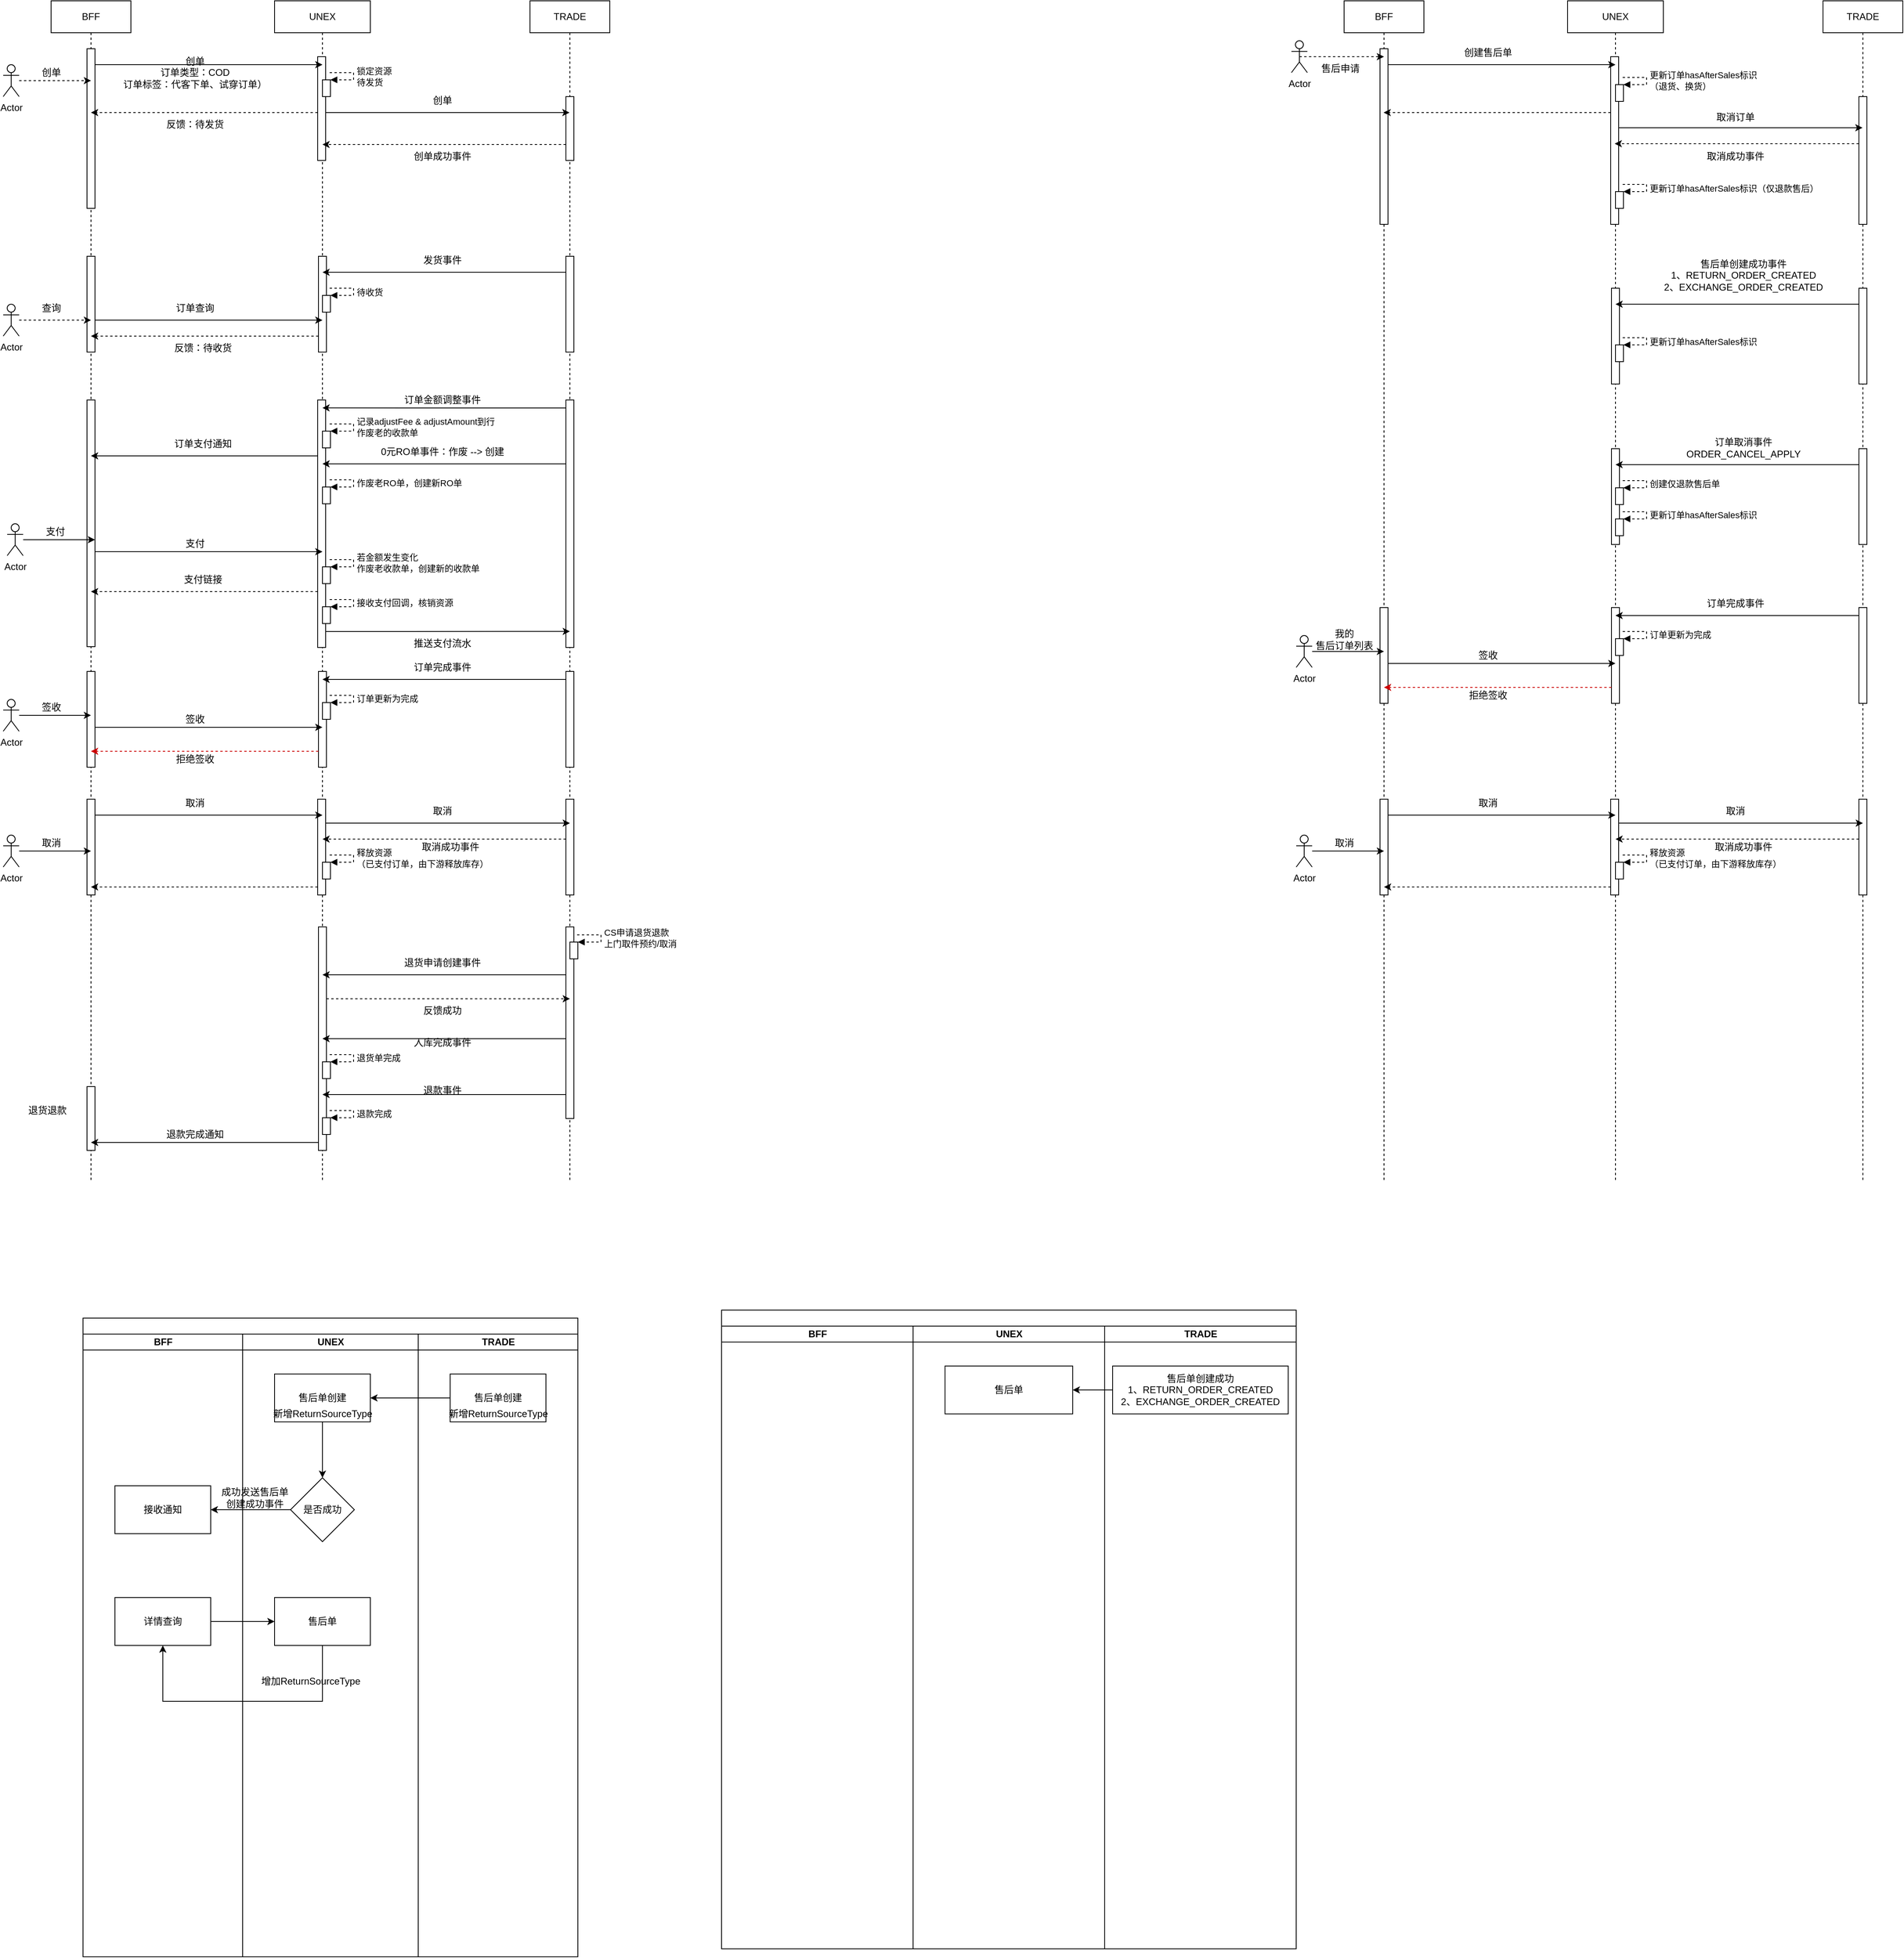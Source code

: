 <mxfile version="20.8.5" type="github">
  <diagram id="SIKZJ5OvWdf6jRGlZ0ak" name="第 1 页">
    <mxGraphModel dx="1387" dy="764" grid="1" gridSize="10" guides="1" tooltips="1" connect="1" arrows="1" fold="1" page="1" pageScale="1" pageWidth="827" pageHeight="1169" math="0" shadow="0">
      <root>
        <mxCell id="0" />
        <mxCell id="1" parent="0" />
        <mxCell id="OFJ5Goqv8C-owGQzhqaM-27" value="BFF" style="shape=umlLifeline;perimeter=lifelinePerimeter;whiteSpace=wrap;html=1;container=1;collapsible=0;recursiveResize=0;outlineConnect=0;" parent="1" vertex="1">
          <mxGeometry x="80" y="360" width="100" height="1480" as="geometry" />
        </mxCell>
        <mxCell id="OFJ5Goqv8C-owGQzhqaM-30" value="" style="html=1;points=[];perimeter=orthogonalPerimeter;" parent="OFJ5Goqv8C-owGQzhqaM-27" vertex="1">
          <mxGeometry x="45" y="60" width="10" height="200" as="geometry" />
        </mxCell>
        <mxCell id="OFJ5Goqv8C-owGQzhqaM-93" value="" style="html=1;points=[];perimeter=orthogonalPerimeter;" parent="OFJ5Goqv8C-owGQzhqaM-27" vertex="1">
          <mxGeometry x="45" y="320" width="10" height="120" as="geometry" />
        </mxCell>
        <mxCell id="OFJ5Goqv8C-owGQzhqaM-117" value="" style="html=1;points=[];perimeter=orthogonalPerimeter;" parent="OFJ5Goqv8C-owGQzhqaM-27" vertex="1">
          <mxGeometry x="45" y="500" width="10" height="309" as="geometry" />
        </mxCell>
        <mxCell id="OFJ5Goqv8C-owGQzhqaM-139" style="edgeStyle=orthogonalEdgeStyle;rounded=0;orthogonalLoop=1;jettySize=auto;html=1;entryX=0.5;entryY=0.481;entryDx=0;entryDy=0;entryPerimeter=0;" parent="OFJ5Goqv8C-owGQzhqaM-27" source="OFJ5Goqv8C-owGQzhqaM-129" edge="1">
          <mxGeometry relative="1" as="geometry">
            <mxPoint x="55" y="675.01" as="targetPoint" />
          </mxGeometry>
        </mxCell>
        <mxCell id="OFJ5Goqv8C-owGQzhqaM-129" value="Actor" style="shape=umlActor;verticalLabelPosition=bottom;verticalAlign=top;html=1;" parent="OFJ5Goqv8C-owGQzhqaM-27" vertex="1">
          <mxGeometry x="-55" y="655" width="20" height="40" as="geometry" />
        </mxCell>
        <mxCell id="OFJ5Goqv8C-owGQzhqaM-140" value="支付" style="text;html=1;align=center;verticalAlign=middle;resizable=0;points=[];autosize=1;strokeColor=none;fillColor=none;" parent="OFJ5Goqv8C-owGQzhqaM-27" vertex="1">
          <mxGeometry x="-20" y="650" width="50" height="30" as="geometry" />
        </mxCell>
        <mxCell id="OFJ5Goqv8C-owGQzhqaM-153" value="" style="html=1;points=[];perimeter=orthogonalPerimeter;" parent="OFJ5Goqv8C-owGQzhqaM-27" vertex="1">
          <mxGeometry x="45" y="840" width="10" height="120" as="geometry" />
        </mxCell>
        <mxCell id="OFJ5Goqv8C-owGQzhqaM-167" value="" style="html=1;points=[];perimeter=orthogonalPerimeter;" parent="OFJ5Goqv8C-owGQzhqaM-27" vertex="1">
          <mxGeometry x="45" y="1000" width="10" height="120" as="geometry" />
        </mxCell>
        <mxCell id="OFJ5Goqv8C-owGQzhqaM-183" value="" style="html=1;points=[];perimeter=orthogonalPerimeter;" parent="OFJ5Goqv8C-owGQzhqaM-27" vertex="1">
          <mxGeometry x="45" y="1360" width="10" height="80" as="geometry" />
        </mxCell>
        <mxCell id="OFJ5Goqv8C-owGQzhqaM-28" value="UNEX" style="shape=umlLifeline;perimeter=lifelinePerimeter;whiteSpace=wrap;html=1;container=1;collapsible=0;recursiveResize=0;outlineConnect=0;" parent="1" vertex="1">
          <mxGeometry x="360" y="360" width="120" height="1480" as="geometry" />
        </mxCell>
        <mxCell id="OFJ5Goqv8C-owGQzhqaM-36" value="" style="html=1;points=[];perimeter=orthogonalPerimeter;" parent="OFJ5Goqv8C-owGQzhqaM-28" vertex="1">
          <mxGeometry x="54" y="70" width="10" height="130" as="geometry" />
        </mxCell>
        <mxCell id="OFJ5Goqv8C-owGQzhqaM-83" value="" style="html=1;points=[];perimeter=orthogonalPerimeter;" parent="OFJ5Goqv8C-owGQzhqaM-28" vertex="1">
          <mxGeometry x="60" y="99" width="10" height="21" as="geometry" />
        </mxCell>
        <mxCell id="OFJ5Goqv8C-owGQzhqaM-84" value="锁定资源&lt;br&gt;待发货" style="edgeStyle=orthogonalEdgeStyle;html=1;align=left;spacingLeft=2;endArrow=block;rounded=0;entryX=1;entryY=0;dashed=1;" parent="OFJ5Goqv8C-owGQzhqaM-28" target="OFJ5Goqv8C-owGQzhqaM-83" edge="1">
          <mxGeometry x="0.013" relative="1" as="geometry">
            <mxPoint x="69" y="90" as="sourcePoint" />
            <Array as="points">
              <mxPoint x="99" y="90" />
            </Array>
            <mxPoint as="offset" />
          </mxGeometry>
        </mxCell>
        <mxCell id="OFJ5Goqv8C-owGQzhqaM-98" value="" style="html=1;points=[];perimeter=orthogonalPerimeter;" parent="OFJ5Goqv8C-owGQzhqaM-28" vertex="1">
          <mxGeometry x="55" y="320" width="10" height="120" as="geometry" />
        </mxCell>
        <mxCell id="OFJ5Goqv8C-owGQzhqaM-104" value="" style="html=1;points=[];perimeter=orthogonalPerimeter;" parent="OFJ5Goqv8C-owGQzhqaM-28" vertex="1">
          <mxGeometry x="60" y="369" width="10" height="21" as="geometry" />
        </mxCell>
        <mxCell id="OFJ5Goqv8C-owGQzhqaM-105" value="待收货" style="edgeStyle=orthogonalEdgeStyle;html=1;align=left;spacingLeft=2;endArrow=block;rounded=0;entryX=1;entryY=0;dashed=1;" parent="OFJ5Goqv8C-owGQzhqaM-28" target="OFJ5Goqv8C-owGQzhqaM-104" edge="1">
          <mxGeometry x="0.013" relative="1" as="geometry">
            <mxPoint x="69" y="360" as="sourcePoint" />
            <Array as="points">
              <mxPoint x="99" y="360" />
            </Array>
            <mxPoint as="offset" />
          </mxGeometry>
        </mxCell>
        <mxCell id="OFJ5Goqv8C-owGQzhqaM-118" value="" style="html=1;points=[];perimeter=orthogonalPerimeter;" parent="OFJ5Goqv8C-owGQzhqaM-28" vertex="1">
          <mxGeometry x="54" y="500" width="10" height="310" as="geometry" />
        </mxCell>
        <mxCell id="OFJ5Goqv8C-owGQzhqaM-123" value="" style="html=1;points=[];perimeter=orthogonalPerimeter;" parent="OFJ5Goqv8C-owGQzhqaM-28" vertex="1">
          <mxGeometry x="60" y="539" width="10" height="21" as="geometry" />
        </mxCell>
        <mxCell id="OFJ5Goqv8C-owGQzhqaM-124" value="记录adjustFee &amp;amp;&amp;nbsp;adjustAmount到行&lt;br&gt;作废老的收款单" style="edgeStyle=orthogonalEdgeStyle;html=1;align=left;spacingLeft=2;endArrow=block;rounded=0;entryX=1;entryY=0;dashed=1;" parent="OFJ5Goqv8C-owGQzhqaM-28" target="OFJ5Goqv8C-owGQzhqaM-123" edge="1">
          <mxGeometry relative="1" as="geometry">
            <mxPoint x="69" y="530" as="sourcePoint" />
            <Array as="points">
              <mxPoint x="99" y="530" />
            </Array>
            <mxPoint as="offset" />
          </mxGeometry>
        </mxCell>
        <mxCell id="OFJ5Goqv8C-owGQzhqaM-127" value="" style="html=1;points=[];perimeter=orthogonalPerimeter;" parent="OFJ5Goqv8C-owGQzhqaM-28" vertex="1">
          <mxGeometry x="60" y="609" width="10" height="21" as="geometry" />
        </mxCell>
        <mxCell id="OFJ5Goqv8C-owGQzhqaM-128" value="作废老RO单，创建新RO单" style="edgeStyle=orthogonalEdgeStyle;html=1;align=left;spacingLeft=2;endArrow=block;rounded=0;entryX=1;entryY=0;dashed=1;" parent="OFJ5Goqv8C-owGQzhqaM-28" target="OFJ5Goqv8C-owGQzhqaM-127" edge="1">
          <mxGeometry relative="1" as="geometry">
            <mxPoint x="69" y="600" as="sourcePoint" />
            <Array as="points">
              <mxPoint x="99" y="600" />
            </Array>
            <mxPoint as="offset" />
          </mxGeometry>
        </mxCell>
        <mxCell id="OFJ5Goqv8C-owGQzhqaM-144" value="" style="html=1;points=[];perimeter=orthogonalPerimeter;" parent="OFJ5Goqv8C-owGQzhqaM-28" vertex="1">
          <mxGeometry x="60" y="709" width="10" height="21" as="geometry" />
        </mxCell>
        <mxCell id="OFJ5Goqv8C-owGQzhqaM-145" value="若金额发生变化&lt;br&gt;作废老收款单，创建新的收款单" style="edgeStyle=orthogonalEdgeStyle;html=1;align=left;spacingLeft=2;endArrow=block;rounded=0;entryX=1;entryY=0;dashed=1;" parent="OFJ5Goqv8C-owGQzhqaM-28" target="OFJ5Goqv8C-owGQzhqaM-144" edge="1">
          <mxGeometry relative="1" as="geometry">
            <mxPoint x="69" y="700" as="sourcePoint" />
            <Array as="points">
              <mxPoint x="99" y="700" />
            </Array>
            <mxPoint as="offset" />
          </mxGeometry>
        </mxCell>
        <mxCell id="OFJ5Goqv8C-owGQzhqaM-151" value="" style="html=1;points=[];perimeter=orthogonalPerimeter;" parent="OFJ5Goqv8C-owGQzhqaM-28" vertex="1">
          <mxGeometry x="60" y="759" width="10" height="21" as="geometry" />
        </mxCell>
        <mxCell id="OFJ5Goqv8C-owGQzhqaM-152" value="接收支付回调，核销资源" style="edgeStyle=orthogonalEdgeStyle;html=1;align=left;spacingLeft=2;endArrow=block;rounded=0;entryX=1;entryY=0;dashed=1;" parent="OFJ5Goqv8C-owGQzhqaM-28" target="OFJ5Goqv8C-owGQzhqaM-151" edge="1">
          <mxGeometry relative="1" as="geometry">
            <mxPoint x="69" y="750" as="sourcePoint" />
            <Array as="points">
              <mxPoint x="99" y="750" />
            </Array>
            <mxPoint as="offset" />
          </mxGeometry>
        </mxCell>
        <mxCell id="OFJ5Goqv8C-owGQzhqaM-154" value="" style="html=1;points=[];perimeter=orthogonalPerimeter;" parent="OFJ5Goqv8C-owGQzhqaM-28" vertex="1">
          <mxGeometry x="55" y="840" width="10" height="120" as="geometry" />
        </mxCell>
        <mxCell id="OFJ5Goqv8C-owGQzhqaM-158" value="" style="html=1;points=[];perimeter=orthogonalPerimeter;" parent="OFJ5Goqv8C-owGQzhqaM-28" vertex="1">
          <mxGeometry x="60" y="879" width="10" height="21" as="geometry" />
        </mxCell>
        <mxCell id="OFJ5Goqv8C-owGQzhqaM-159" value="订单更新为完成" style="edgeStyle=orthogonalEdgeStyle;html=1;align=left;spacingLeft=2;endArrow=block;rounded=0;entryX=1;entryY=0;dashed=1;" parent="OFJ5Goqv8C-owGQzhqaM-28" target="OFJ5Goqv8C-owGQzhqaM-158" edge="1">
          <mxGeometry relative="1" as="geometry">
            <mxPoint x="69" y="870" as="sourcePoint" />
            <Array as="points">
              <mxPoint x="99" y="870" />
            </Array>
            <mxPoint as="offset" />
          </mxGeometry>
        </mxCell>
        <mxCell id="OFJ5Goqv8C-owGQzhqaM-168" value="" style="html=1;points=[];perimeter=orthogonalPerimeter;" parent="OFJ5Goqv8C-owGQzhqaM-28" vertex="1">
          <mxGeometry x="54" y="1000" width="10" height="120" as="geometry" />
        </mxCell>
        <mxCell id="OFJ5Goqv8C-owGQzhqaM-174" value="" style="html=1;points=[];perimeter=orthogonalPerimeter;" parent="OFJ5Goqv8C-owGQzhqaM-28" vertex="1">
          <mxGeometry x="60" y="1079" width="10" height="21" as="geometry" />
        </mxCell>
        <mxCell id="OFJ5Goqv8C-owGQzhqaM-175" value="释放资源&lt;br&gt;（已支付订单，由下游释放库存）" style="edgeStyle=orthogonalEdgeStyle;html=1;align=left;spacingLeft=2;endArrow=block;rounded=0;entryX=1;entryY=0;dashed=1;" parent="OFJ5Goqv8C-owGQzhqaM-28" target="OFJ5Goqv8C-owGQzhqaM-174" edge="1">
          <mxGeometry x="0.004" relative="1" as="geometry">
            <mxPoint x="69" y="1070" as="sourcePoint" />
            <Array as="points">
              <mxPoint x="99" y="1070" />
            </Array>
            <mxPoint as="offset" />
          </mxGeometry>
        </mxCell>
        <mxCell id="OFJ5Goqv8C-owGQzhqaM-184" value="" style="html=1;points=[];perimeter=orthogonalPerimeter;" parent="OFJ5Goqv8C-owGQzhqaM-28" vertex="1">
          <mxGeometry x="55" y="1160" width="10" height="280" as="geometry" />
        </mxCell>
        <mxCell id="OFJ5Goqv8C-owGQzhqaM-201" value="" style="html=1;points=[];perimeter=orthogonalPerimeter;" parent="OFJ5Goqv8C-owGQzhqaM-28" vertex="1">
          <mxGeometry x="60" y="1329" width="10" height="21" as="geometry" />
        </mxCell>
        <mxCell id="OFJ5Goqv8C-owGQzhqaM-202" value="退货单完成" style="edgeStyle=orthogonalEdgeStyle;html=1;align=left;spacingLeft=2;endArrow=block;rounded=0;entryX=1;entryY=0;dashed=1;" parent="OFJ5Goqv8C-owGQzhqaM-28" target="OFJ5Goqv8C-owGQzhqaM-201" edge="1">
          <mxGeometry relative="1" as="geometry">
            <mxPoint x="69" y="1320" as="sourcePoint" />
            <Array as="points">
              <mxPoint x="99" y="1320" />
            </Array>
            <mxPoint as="offset" />
          </mxGeometry>
        </mxCell>
        <mxCell id="OFJ5Goqv8C-owGQzhqaM-209" value="" style="html=1;points=[];perimeter=orthogonalPerimeter;" parent="OFJ5Goqv8C-owGQzhqaM-28" vertex="1">
          <mxGeometry x="60" y="1399" width="10" height="21" as="geometry" />
        </mxCell>
        <mxCell id="OFJ5Goqv8C-owGQzhqaM-210" value="退款完成" style="edgeStyle=orthogonalEdgeStyle;html=1;align=left;spacingLeft=2;endArrow=block;rounded=0;entryX=1;entryY=0;dashed=1;" parent="OFJ5Goqv8C-owGQzhqaM-28" target="OFJ5Goqv8C-owGQzhqaM-209" edge="1">
          <mxGeometry relative="1" as="geometry">
            <mxPoint x="69" y="1390" as="sourcePoint" />
            <Array as="points">
              <mxPoint x="99" y="1390" />
            </Array>
            <mxPoint as="offset" />
          </mxGeometry>
        </mxCell>
        <mxCell id="OFJ5Goqv8C-owGQzhqaM-29" value="TRADE" style="shape=umlLifeline;perimeter=lifelinePerimeter;whiteSpace=wrap;html=1;container=1;collapsible=0;recursiveResize=0;outlineConnect=0;" parent="1" vertex="1">
          <mxGeometry x="680" y="360" width="100" height="1480" as="geometry" />
        </mxCell>
        <mxCell id="OFJ5Goqv8C-owGQzhqaM-61" value="" style="html=1;points=[];perimeter=orthogonalPerimeter;" parent="OFJ5Goqv8C-owGQzhqaM-29" vertex="1">
          <mxGeometry x="45" y="120" width="10" height="80" as="geometry" />
        </mxCell>
        <mxCell id="OFJ5Goqv8C-owGQzhqaM-99" value="" style="html=1;points=[];perimeter=orthogonalPerimeter;" parent="OFJ5Goqv8C-owGQzhqaM-29" vertex="1">
          <mxGeometry x="45" y="320" width="10" height="120" as="geometry" />
        </mxCell>
        <mxCell id="OFJ5Goqv8C-owGQzhqaM-119" value="" style="html=1;points=[];perimeter=orthogonalPerimeter;" parent="OFJ5Goqv8C-owGQzhqaM-29" vertex="1">
          <mxGeometry x="45" y="500" width="10" height="310" as="geometry" />
        </mxCell>
        <mxCell id="OFJ5Goqv8C-owGQzhqaM-155" value="" style="html=1;points=[];perimeter=orthogonalPerimeter;" parent="OFJ5Goqv8C-owGQzhqaM-29" vertex="1">
          <mxGeometry x="45" y="840" width="10" height="120" as="geometry" />
        </mxCell>
        <mxCell id="OFJ5Goqv8C-owGQzhqaM-169" value="" style="html=1;points=[];perimeter=orthogonalPerimeter;" parent="OFJ5Goqv8C-owGQzhqaM-29" vertex="1">
          <mxGeometry x="45" y="1000" width="10" height="120" as="geometry" />
        </mxCell>
        <mxCell id="OFJ5Goqv8C-owGQzhqaM-185" value="" style="html=1;points=[];perimeter=orthogonalPerimeter;" parent="OFJ5Goqv8C-owGQzhqaM-29" vertex="1">
          <mxGeometry x="45" y="1160" width="10" height="240" as="geometry" />
        </mxCell>
        <mxCell id="OFJ5Goqv8C-owGQzhqaM-193" value="" style="html=1;points=[];perimeter=orthogonalPerimeter;" parent="OFJ5Goqv8C-owGQzhqaM-29" vertex="1">
          <mxGeometry x="50" y="1179" width="10" height="21" as="geometry" />
        </mxCell>
        <mxCell id="OFJ5Goqv8C-owGQzhqaM-194" value="CS申请退货退款&lt;br&gt;上门取件预约/取消" style="edgeStyle=orthogonalEdgeStyle;html=1;align=left;spacingLeft=2;endArrow=block;rounded=0;entryX=1;entryY=0;dashed=1;" parent="OFJ5Goqv8C-owGQzhqaM-29" target="OFJ5Goqv8C-owGQzhqaM-193" edge="1">
          <mxGeometry relative="1" as="geometry">
            <mxPoint x="59" y="1170" as="sourcePoint" />
            <Array as="points">
              <mxPoint x="89" y="1170" />
            </Array>
            <mxPoint as="offset" />
          </mxGeometry>
        </mxCell>
        <mxCell id="OFJ5Goqv8C-owGQzhqaM-47" value="创单&lt;br&gt;订单类型：COD&lt;br&gt;订单标签：代客下单、试穿订单）" style="text;html=1;align=center;verticalAlign=middle;resizable=0;points=[];autosize=1;strokeColor=none;fillColor=none;" parent="1" vertex="1">
          <mxGeometry x="160" y="420" width="200" height="60" as="geometry" />
        </mxCell>
        <mxCell id="OFJ5Goqv8C-owGQzhqaM-60" style="edgeStyle=orthogonalEdgeStyle;rounded=0;orthogonalLoop=1;jettySize=auto;html=1;dashed=1;" parent="1" source="OFJ5Goqv8C-owGQzhqaM-36" target="OFJ5Goqv8C-owGQzhqaM-27" edge="1">
          <mxGeometry relative="1" as="geometry">
            <Array as="points">
              <mxPoint x="240" y="500" />
              <mxPoint x="240" y="500" />
            </Array>
          </mxGeometry>
        </mxCell>
        <mxCell id="OFJ5Goqv8C-owGQzhqaM-65" style="edgeStyle=orthogonalEdgeStyle;rounded=0;orthogonalLoop=1;jettySize=auto;html=1;" parent="1" source="OFJ5Goqv8C-owGQzhqaM-36" target="OFJ5Goqv8C-owGQzhqaM-29" edge="1">
          <mxGeometry relative="1" as="geometry">
            <Array as="points">
              <mxPoint x="480" y="500" />
              <mxPoint x="480" y="500" />
            </Array>
          </mxGeometry>
        </mxCell>
        <mxCell id="OFJ5Goqv8C-owGQzhqaM-66" value="创单" style="text;html=1;align=center;verticalAlign=middle;resizable=0;points=[];autosize=1;strokeColor=none;fillColor=none;" parent="1" vertex="1">
          <mxGeometry x="545" y="470" width="50" height="30" as="geometry" />
        </mxCell>
        <mxCell id="OFJ5Goqv8C-owGQzhqaM-72" value="创单成功事件" style="text;html=1;align=center;verticalAlign=middle;resizable=0;points=[];autosize=1;strokeColor=none;fillColor=none;" parent="1" vertex="1">
          <mxGeometry x="520" y="540" width="100" height="30" as="geometry" />
        </mxCell>
        <mxCell id="OFJ5Goqv8C-owGQzhqaM-89" style="edgeStyle=orthogonalEdgeStyle;rounded=0;orthogonalLoop=1;jettySize=auto;html=1;dashed=1;" parent="1" source="OFJ5Goqv8C-owGQzhqaM-61" target="OFJ5Goqv8C-owGQzhqaM-28" edge="1">
          <mxGeometry relative="1" as="geometry">
            <Array as="points">
              <mxPoint x="500" y="540" />
              <mxPoint x="500" y="540" />
            </Array>
          </mxGeometry>
        </mxCell>
        <mxCell id="OFJ5Goqv8C-owGQzhqaM-92" value="反馈：待发货" style="text;html=1;align=center;verticalAlign=middle;resizable=0;points=[];autosize=1;strokeColor=none;fillColor=none;" parent="1" vertex="1">
          <mxGeometry x="210" y="500" width="100" height="30" as="geometry" />
        </mxCell>
        <mxCell id="OFJ5Goqv8C-owGQzhqaM-96" style="edgeStyle=orthogonalEdgeStyle;rounded=0;orthogonalLoop=1;jettySize=auto;html=1;entryX=0.5;entryY=0.2;entryDx=0;entryDy=0;entryPerimeter=0;dashed=1;" parent="1" source="OFJ5Goqv8C-owGQzhqaM-94" target="OFJ5Goqv8C-owGQzhqaM-30" edge="1">
          <mxGeometry relative="1" as="geometry" />
        </mxCell>
        <mxCell id="OFJ5Goqv8C-owGQzhqaM-94" value="Actor" style="shape=umlActor;verticalLabelPosition=bottom;verticalAlign=top;html=1;" parent="1" vertex="1">
          <mxGeometry x="20" y="440" width="20" height="40" as="geometry" />
        </mxCell>
        <mxCell id="OFJ5Goqv8C-owGQzhqaM-97" value="创单" style="text;html=1;align=center;verticalAlign=middle;resizable=0;points=[];autosize=1;strokeColor=none;fillColor=none;" parent="1" vertex="1">
          <mxGeometry x="55" y="435" width="50" height="30" as="geometry" />
        </mxCell>
        <mxCell id="OFJ5Goqv8C-owGQzhqaM-101" style="edgeStyle=orthogonalEdgeStyle;rounded=0;orthogonalLoop=1;jettySize=auto;html=1;entryX=0.5;entryY=0.167;entryDx=0;entryDy=0;entryPerimeter=0;" parent="1" source="OFJ5Goqv8C-owGQzhqaM-99" target="OFJ5Goqv8C-owGQzhqaM-98" edge="1">
          <mxGeometry relative="1" as="geometry">
            <Array as="points">
              <mxPoint x="610" y="700" />
              <mxPoint x="610" y="700" />
            </Array>
          </mxGeometry>
        </mxCell>
        <mxCell id="OFJ5Goqv8C-owGQzhqaM-102" value="发货事件" style="text;html=1;align=center;verticalAlign=middle;resizable=0;points=[];autosize=1;strokeColor=none;fillColor=none;" parent="1" vertex="1">
          <mxGeometry x="535" y="670" width="70" height="30" as="geometry" />
        </mxCell>
        <mxCell id="OFJ5Goqv8C-owGQzhqaM-106" style="edgeStyle=orthogonalEdgeStyle;rounded=0;orthogonalLoop=1;jettySize=auto;html=1;entryX=0.5;entryY=0.667;entryDx=0;entryDy=0;entryPerimeter=0;" parent="1" source="OFJ5Goqv8C-owGQzhqaM-93" target="OFJ5Goqv8C-owGQzhqaM-98" edge="1">
          <mxGeometry relative="1" as="geometry">
            <Array as="points">
              <mxPoint x="200" y="760" />
              <mxPoint x="200" y="760" />
            </Array>
          </mxGeometry>
        </mxCell>
        <mxCell id="OFJ5Goqv8C-owGQzhqaM-110" style="edgeStyle=orthogonalEdgeStyle;rounded=0;orthogonalLoop=1;jettySize=auto;html=1;entryX=0.5;entryY=0.833;entryDx=0;entryDy=0;entryPerimeter=0;dashed=1;" parent="1" source="OFJ5Goqv8C-owGQzhqaM-98" target="OFJ5Goqv8C-owGQzhqaM-93" edge="1">
          <mxGeometry relative="1" as="geometry">
            <Array as="points">
              <mxPoint x="360" y="780" />
              <mxPoint x="360" y="780" />
            </Array>
          </mxGeometry>
        </mxCell>
        <mxCell id="OFJ5Goqv8C-owGQzhqaM-111" value="订单查询" style="text;html=1;align=center;verticalAlign=middle;resizable=0;points=[];autosize=1;strokeColor=none;fillColor=none;" parent="1" vertex="1">
          <mxGeometry x="225" y="730" width="70" height="30" as="geometry" />
        </mxCell>
        <mxCell id="OFJ5Goqv8C-owGQzhqaM-114" style="edgeStyle=orthogonalEdgeStyle;rounded=0;orthogonalLoop=1;jettySize=auto;html=1;entryX=0.5;entryY=0.667;entryDx=0;entryDy=0;entryPerimeter=0;dashed=1;" parent="1" source="OFJ5Goqv8C-owGQzhqaM-113" target="OFJ5Goqv8C-owGQzhqaM-93" edge="1">
          <mxGeometry relative="1" as="geometry" />
        </mxCell>
        <mxCell id="OFJ5Goqv8C-owGQzhqaM-113" value="Actor" style="shape=umlActor;verticalLabelPosition=bottom;verticalAlign=top;html=1;" parent="1" vertex="1">
          <mxGeometry x="20" y="740" width="20" height="40" as="geometry" />
        </mxCell>
        <mxCell id="OFJ5Goqv8C-owGQzhqaM-115" value="查询" style="text;html=1;align=center;verticalAlign=middle;resizable=0;points=[];autosize=1;strokeColor=none;fillColor=none;" parent="1" vertex="1">
          <mxGeometry x="55" y="730" width="50" height="30" as="geometry" />
        </mxCell>
        <mxCell id="OFJ5Goqv8C-owGQzhqaM-116" value="反馈：待收货" style="text;html=1;align=center;verticalAlign=middle;resizable=0;points=[];autosize=1;strokeColor=none;fillColor=none;" parent="1" vertex="1">
          <mxGeometry x="220" y="780" width="100" height="30" as="geometry" />
        </mxCell>
        <mxCell id="OFJ5Goqv8C-owGQzhqaM-121" value="订单金额调整事件" style="text;html=1;align=center;verticalAlign=middle;resizable=0;points=[];autosize=1;strokeColor=none;fillColor=none;" parent="1" vertex="1">
          <mxGeometry x="510" y="845" width="120" height="30" as="geometry" />
        </mxCell>
        <mxCell id="OFJ5Goqv8C-owGQzhqaM-125" style="edgeStyle=orthogonalEdgeStyle;rounded=0;orthogonalLoop=1;jettySize=auto;html=1;entryX=0.6;entryY=0.083;entryDx=0;entryDy=0;entryPerimeter=0;" parent="1" edge="1">
          <mxGeometry relative="1" as="geometry">
            <mxPoint x="725" y="940.04" as="sourcePoint" />
            <mxPoint x="420" y="940" as="targetPoint" />
            <Array as="points">
              <mxPoint x="620" y="940.04" />
              <mxPoint x="620" y="940.04" />
            </Array>
          </mxGeometry>
        </mxCell>
        <mxCell id="OFJ5Goqv8C-owGQzhqaM-126" value="0元RO单事件：作废 --&amp;gt;&amp;nbsp;创建" style="text;html=1;align=center;verticalAlign=middle;resizable=0;points=[];autosize=1;strokeColor=none;fillColor=none;" parent="1" vertex="1">
          <mxGeometry x="480" y="910" width="180" height="30" as="geometry" />
        </mxCell>
        <mxCell id="OFJ5Goqv8C-owGQzhqaM-135" style="edgeStyle=orthogonalEdgeStyle;rounded=0;orthogonalLoop=1;jettySize=auto;html=1;" parent="1" source="OFJ5Goqv8C-owGQzhqaM-118" edge="1">
          <mxGeometry relative="1" as="geometry">
            <mxPoint x="130" y="930" as="targetPoint" />
            <Array as="points">
              <mxPoint x="130" y="930" />
            </Array>
          </mxGeometry>
        </mxCell>
        <mxCell id="OFJ5Goqv8C-owGQzhqaM-136" value="订单支付通知" style="text;html=1;align=center;verticalAlign=middle;resizable=0;points=[];autosize=1;strokeColor=none;fillColor=none;" parent="1" vertex="1">
          <mxGeometry x="220" y="900" width="100" height="30" as="geometry" />
        </mxCell>
        <mxCell id="OFJ5Goqv8C-owGQzhqaM-137" style="edgeStyle=orthogonalEdgeStyle;rounded=0;orthogonalLoop=1;jettySize=auto;html=1;entryX=0.6;entryY=0.032;entryDx=0;entryDy=0;entryPerimeter=0;" parent="1" source="OFJ5Goqv8C-owGQzhqaM-119" target="OFJ5Goqv8C-owGQzhqaM-118" edge="1">
          <mxGeometry relative="1" as="geometry">
            <Array as="points">
              <mxPoint x="690" y="870" />
              <mxPoint x="690" y="870" />
            </Array>
          </mxGeometry>
        </mxCell>
        <mxCell id="OFJ5Goqv8C-owGQzhqaM-142" style="edgeStyle=orthogonalEdgeStyle;rounded=0;orthogonalLoop=1;jettySize=auto;html=1;entryX=0.6;entryY=0.613;entryDx=0;entryDy=0;entryPerimeter=0;" parent="1" source="OFJ5Goqv8C-owGQzhqaM-117" target="OFJ5Goqv8C-owGQzhqaM-118" edge="1">
          <mxGeometry relative="1" as="geometry">
            <Array as="points">
              <mxPoint x="170" y="1050" />
              <mxPoint x="170" y="1050" />
            </Array>
          </mxGeometry>
        </mxCell>
        <mxCell id="OFJ5Goqv8C-owGQzhqaM-143" value="支付" style="text;html=1;align=center;verticalAlign=middle;resizable=0;points=[];autosize=1;strokeColor=none;fillColor=none;" parent="1" vertex="1">
          <mxGeometry x="235" y="1025" width="50" height="30" as="geometry" />
        </mxCell>
        <mxCell id="OFJ5Goqv8C-owGQzhqaM-146" style="edgeStyle=orthogonalEdgeStyle;rounded=0;orthogonalLoop=1;jettySize=auto;html=1;dashed=1;" parent="1" source="OFJ5Goqv8C-owGQzhqaM-118" edge="1">
          <mxGeometry relative="1" as="geometry">
            <mxPoint x="130" y="1100" as="targetPoint" />
            <Array as="points">
              <mxPoint x="130" y="1100" />
            </Array>
          </mxGeometry>
        </mxCell>
        <mxCell id="OFJ5Goqv8C-owGQzhqaM-147" value="支付链接" style="text;html=1;align=center;verticalAlign=middle;resizable=0;points=[];autosize=1;strokeColor=none;fillColor=none;" parent="1" vertex="1">
          <mxGeometry x="235" y="1070" width="70" height="30" as="geometry" />
        </mxCell>
        <mxCell id="OFJ5Goqv8C-owGQzhqaM-149" style="edgeStyle=orthogonalEdgeStyle;rounded=0;orthogonalLoop=1;jettySize=auto;html=1;entryX=0.5;entryY=0.935;entryDx=0;entryDy=0;entryPerimeter=0;" parent="1" source="OFJ5Goqv8C-owGQzhqaM-118" target="OFJ5Goqv8C-owGQzhqaM-119" edge="1">
          <mxGeometry relative="1" as="geometry">
            <Array as="points">
              <mxPoint x="470" y="1150" />
              <mxPoint x="470" y="1150" />
            </Array>
          </mxGeometry>
        </mxCell>
        <mxCell id="OFJ5Goqv8C-owGQzhqaM-150" value="推送支付流水" style="text;html=1;align=center;verticalAlign=middle;resizable=0;points=[];autosize=1;strokeColor=none;fillColor=none;" parent="1" vertex="1">
          <mxGeometry x="520" y="1150" width="100" height="30" as="geometry" />
        </mxCell>
        <mxCell id="OFJ5Goqv8C-owGQzhqaM-156" style="edgeStyle=orthogonalEdgeStyle;rounded=0;orthogonalLoop=1;jettySize=auto;html=1;entryX=0.5;entryY=0.083;entryDx=0;entryDy=0;entryPerimeter=0;" parent="1" source="OFJ5Goqv8C-owGQzhqaM-155" target="OFJ5Goqv8C-owGQzhqaM-154" edge="1">
          <mxGeometry relative="1" as="geometry">
            <Array as="points">
              <mxPoint x="660" y="1210" />
              <mxPoint x="660" y="1210" />
            </Array>
          </mxGeometry>
        </mxCell>
        <mxCell id="OFJ5Goqv8C-owGQzhqaM-157" value="订单完成事件" style="text;html=1;align=center;verticalAlign=middle;resizable=0;points=[];autosize=1;strokeColor=none;fillColor=none;" parent="1" vertex="1">
          <mxGeometry x="520" y="1180" width="100" height="30" as="geometry" />
        </mxCell>
        <mxCell id="OFJ5Goqv8C-owGQzhqaM-162" style="edgeStyle=orthogonalEdgeStyle;rounded=0;orthogonalLoop=1;jettySize=auto;html=1;entryX=0.5;entryY=0.458;entryDx=0;entryDy=0;entryPerimeter=0;" parent="1" source="OFJ5Goqv8C-owGQzhqaM-160" target="OFJ5Goqv8C-owGQzhqaM-153" edge="1">
          <mxGeometry relative="1" as="geometry" />
        </mxCell>
        <mxCell id="OFJ5Goqv8C-owGQzhqaM-160" value="Actor" style="shape=umlActor;verticalLabelPosition=bottom;verticalAlign=top;html=1;" parent="1" vertex="1">
          <mxGeometry x="20" y="1235" width="20" height="40" as="geometry" />
        </mxCell>
        <mxCell id="OFJ5Goqv8C-owGQzhqaM-161" value="签收" style="text;html=1;align=center;verticalAlign=middle;resizable=0;points=[];autosize=1;strokeColor=none;fillColor=none;" parent="1" vertex="1">
          <mxGeometry x="55" y="1230" width="50" height="30" as="geometry" />
        </mxCell>
        <mxCell id="OFJ5Goqv8C-owGQzhqaM-163" style="edgeStyle=orthogonalEdgeStyle;rounded=0;orthogonalLoop=1;jettySize=auto;html=1;entryX=0.5;entryY=0.583;entryDx=0;entryDy=0;entryPerimeter=0;" parent="1" source="OFJ5Goqv8C-owGQzhqaM-153" target="OFJ5Goqv8C-owGQzhqaM-154" edge="1">
          <mxGeometry relative="1" as="geometry">
            <Array as="points">
              <mxPoint x="230" y="1270" />
              <mxPoint x="230" y="1270" />
            </Array>
          </mxGeometry>
        </mxCell>
        <mxCell id="OFJ5Goqv8C-owGQzhqaM-164" value="签收" style="text;html=1;align=center;verticalAlign=middle;resizable=0;points=[];autosize=1;strokeColor=none;fillColor=none;" parent="1" vertex="1">
          <mxGeometry x="235" y="1245" width="50" height="30" as="geometry" />
        </mxCell>
        <mxCell id="OFJ5Goqv8C-owGQzhqaM-165" style="edgeStyle=orthogonalEdgeStyle;rounded=0;orthogonalLoop=1;jettySize=auto;html=1;entryX=0.5;entryY=0.833;entryDx=0;entryDy=0;entryPerimeter=0;dashed=1;strokeColor=#CC0000;" parent="1" source="OFJ5Goqv8C-owGQzhqaM-154" target="OFJ5Goqv8C-owGQzhqaM-153" edge="1">
          <mxGeometry relative="1" as="geometry">
            <Array as="points">
              <mxPoint x="320" y="1300" />
              <mxPoint x="320" y="1300" />
            </Array>
          </mxGeometry>
        </mxCell>
        <mxCell id="OFJ5Goqv8C-owGQzhqaM-166" value="拒绝签收" style="text;html=1;align=center;verticalAlign=middle;resizable=0;points=[];autosize=1;strokeColor=none;fillColor=none;" parent="1" vertex="1">
          <mxGeometry x="225" y="1295" width="70" height="30" as="geometry" />
        </mxCell>
        <mxCell id="OFJ5Goqv8C-owGQzhqaM-170" style="edgeStyle=orthogonalEdgeStyle;rounded=0;orthogonalLoop=1;jettySize=auto;html=1;entryX=0.6;entryY=0.167;entryDx=0;entryDy=0;entryPerimeter=0;strokeColor=#000000;" parent="1" source="OFJ5Goqv8C-owGQzhqaM-167" target="OFJ5Goqv8C-owGQzhqaM-168" edge="1">
          <mxGeometry relative="1" as="geometry">
            <Array as="points">
              <mxPoint x="210" y="1380" />
              <mxPoint x="210" y="1380" />
            </Array>
          </mxGeometry>
        </mxCell>
        <mxCell id="OFJ5Goqv8C-owGQzhqaM-171" style="edgeStyle=orthogonalEdgeStyle;rounded=0;orthogonalLoop=1;jettySize=auto;html=1;entryX=0.5;entryY=0.25;entryDx=0;entryDy=0;entryPerimeter=0;strokeColor=#000000;" parent="1" source="OFJ5Goqv8C-owGQzhqaM-168" target="OFJ5Goqv8C-owGQzhqaM-169" edge="1">
          <mxGeometry relative="1" as="geometry">
            <Array as="points">
              <mxPoint x="470" y="1390" />
              <mxPoint x="470" y="1390" />
            </Array>
          </mxGeometry>
        </mxCell>
        <mxCell id="OFJ5Goqv8C-owGQzhqaM-172" style="edgeStyle=orthogonalEdgeStyle;rounded=0;orthogonalLoop=1;jettySize=auto;html=1;entryX=0.6;entryY=0.417;entryDx=0;entryDy=0;entryPerimeter=0;strokeColor=#000000;dashed=1;" parent="1" source="OFJ5Goqv8C-owGQzhqaM-169" target="OFJ5Goqv8C-owGQzhqaM-168" edge="1">
          <mxGeometry relative="1" as="geometry">
            <Array as="points">
              <mxPoint x="610" y="1410" />
              <mxPoint x="610" y="1410" />
            </Array>
          </mxGeometry>
        </mxCell>
        <mxCell id="OFJ5Goqv8C-owGQzhqaM-173" style="edgeStyle=orthogonalEdgeStyle;rounded=0;orthogonalLoop=1;jettySize=auto;html=1;strokeColor=#000000;dashed=1;" parent="1" source="OFJ5Goqv8C-owGQzhqaM-168" edge="1">
          <mxGeometry relative="1" as="geometry">
            <mxPoint x="130" y="1470" as="targetPoint" />
            <Array as="points">
              <mxPoint x="130" y="1470" />
            </Array>
          </mxGeometry>
        </mxCell>
        <mxCell id="OFJ5Goqv8C-owGQzhqaM-176" value="取消成功事件" style="text;html=1;align=center;verticalAlign=middle;resizable=0;points=[];autosize=1;strokeColor=none;fillColor=none;" parent="1" vertex="1">
          <mxGeometry x="530" y="1405" width="100" height="30" as="geometry" />
        </mxCell>
        <mxCell id="OFJ5Goqv8C-owGQzhqaM-177" value="取消" style="text;html=1;align=center;verticalAlign=middle;resizable=0;points=[];autosize=1;strokeColor=none;fillColor=none;" parent="1" vertex="1">
          <mxGeometry x="235" y="1350" width="50" height="30" as="geometry" />
        </mxCell>
        <mxCell id="OFJ5Goqv8C-owGQzhqaM-178" value="取消" style="text;html=1;align=center;verticalAlign=middle;resizable=0;points=[];autosize=1;strokeColor=none;fillColor=none;" parent="1" vertex="1">
          <mxGeometry x="545" y="1360" width="50" height="30" as="geometry" />
        </mxCell>
        <mxCell id="OFJ5Goqv8C-owGQzhqaM-181" style="edgeStyle=orthogonalEdgeStyle;rounded=0;orthogonalLoop=1;jettySize=auto;html=1;entryX=0.5;entryY=0.542;entryDx=0;entryDy=0;entryPerimeter=0;strokeColor=#000000;" parent="1" source="OFJ5Goqv8C-owGQzhqaM-179" target="OFJ5Goqv8C-owGQzhqaM-167" edge="1">
          <mxGeometry relative="1" as="geometry">
            <Array as="points">
              <mxPoint x="90" y="1425" />
              <mxPoint x="90" y="1425" />
            </Array>
          </mxGeometry>
        </mxCell>
        <mxCell id="OFJ5Goqv8C-owGQzhqaM-179" value="Actor" style="shape=umlActor;verticalLabelPosition=bottom;verticalAlign=top;html=1;" parent="1" vertex="1">
          <mxGeometry x="20" y="1405" width="20" height="40" as="geometry" />
        </mxCell>
        <mxCell id="OFJ5Goqv8C-owGQzhqaM-182" value="取消" style="text;html=1;align=center;verticalAlign=middle;resizable=0;points=[];autosize=1;strokeColor=none;fillColor=none;" parent="1" vertex="1">
          <mxGeometry x="55" y="1400" width="50" height="30" as="geometry" />
        </mxCell>
        <mxCell id="OFJ5Goqv8C-owGQzhqaM-196" value="退货申请创建事件" style="text;html=1;align=center;verticalAlign=middle;resizable=0;points=[];autosize=1;strokeColor=none;fillColor=none;" parent="1" vertex="1">
          <mxGeometry x="510" y="1550" width="120" height="30" as="geometry" />
        </mxCell>
        <mxCell id="OFJ5Goqv8C-owGQzhqaM-197" style="edgeStyle=orthogonalEdgeStyle;rounded=0;orthogonalLoop=1;jettySize=auto;html=1;strokeColor=#000000;" parent="1" source="OFJ5Goqv8C-owGQzhqaM-185" edge="1">
          <mxGeometry relative="1" as="geometry">
            <mxPoint x="420" y="1580" as="targetPoint" />
            <Array as="points">
              <mxPoint x="710" y="1580" />
              <mxPoint x="710" y="1580" />
            </Array>
          </mxGeometry>
        </mxCell>
        <mxCell id="OFJ5Goqv8C-owGQzhqaM-199" style="edgeStyle=orthogonalEdgeStyle;rounded=0;orthogonalLoop=1;jettySize=auto;html=1;entryX=0.5;entryY=0.375;entryDx=0;entryDy=0;entryPerimeter=0;strokeColor=#000000;dashed=1;" parent="1" source="OFJ5Goqv8C-owGQzhqaM-184" target="OFJ5Goqv8C-owGQzhqaM-185" edge="1">
          <mxGeometry relative="1" as="geometry">
            <Array as="points">
              <mxPoint x="470" y="1610" />
              <mxPoint x="470" y="1610" />
            </Array>
          </mxGeometry>
        </mxCell>
        <mxCell id="OFJ5Goqv8C-owGQzhqaM-200" value="反馈成功" style="text;html=1;align=center;verticalAlign=middle;resizable=0;points=[];autosize=1;strokeColor=none;fillColor=none;" parent="1" vertex="1">
          <mxGeometry x="535" y="1610" width="70" height="30" as="geometry" />
        </mxCell>
        <mxCell id="OFJ5Goqv8C-owGQzhqaM-203" style="edgeStyle=orthogonalEdgeStyle;rounded=0;orthogonalLoop=1;jettySize=auto;html=1;strokeColor=#000000;" parent="1" source="OFJ5Goqv8C-owGQzhqaM-185" edge="1">
          <mxGeometry relative="1" as="geometry">
            <mxPoint x="420" y="1660" as="targetPoint" />
            <Array as="points">
              <mxPoint x="420" y="1660" />
            </Array>
          </mxGeometry>
        </mxCell>
        <mxCell id="OFJ5Goqv8C-owGQzhqaM-204" value="入库完成事件" style="text;html=1;align=center;verticalAlign=middle;resizable=0;points=[];autosize=1;strokeColor=none;fillColor=none;" parent="1" vertex="1">
          <mxGeometry x="520" y="1650" width="100" height="30" as="geometry" />
        </mxCell>
        <mxCell id="OFJ5Goqv8C-owGQzhqaM-207" style="edgeStyle=orthogonalEdgeStyle;rounded=0;orthogonalLoop=1;jettySize=auto;html=1;strokeColor=#000000;" parent="1" source="OFJ5Goqv8C-owGQzhqaM-185" edge="1">
          <mxGeometry relative="1" as="geometry">
            <mxPoint x="420" y="1730" as="targetPoint" />
            <Array as="points">
              <mxPoint x="680" y="1730" />
              <mxPoint x="680" y="1730" />
            </Array>
          </mxGeometry>
        </mxCell>
        <mxCell id="OFJ5Goqv8C-owGQzhqaM-208" value="退款事件" style="text;html=1;align=center;verticalAlign=middle;resizable=0;points=[];autosize=1;strokeColor=none;fillColor=none;" parent="1" vertex="1">
          <mxGeometry x="535" y="1710" width="70" height="30" as="geometry" />
        </mxCell>
        <mxCell id="OFJ5Goqv8C-owGQzhqaM-211" style="edgeStyle=orthogonalEdgeStyle;rounded=0;orthogonalLoop=1;jettySize=auto;html=1;entryX=0.5;entryY=0.875;entryDx=0;entryDy=0;entryPerimeter=0;strokeColor=#000000;" parent="1" source="OFJ5Goqv8C-owGQzhqaM-184" target="OFJ5Goqv8C-owGQzhqaM-183" edge="1">
          <mxGeometry relative="1" as="geometry">
            <Array as="points">
              <mxPoint x="370" y="1790" />
              <mxPoint x="370" y="1790" />
            </Array>
          </mxGeometry>
        </mxCell>
        <mxCell id="OFJ5Goqv8C-owGQzhqaM-212" value="退款完成通知" style="text;html=1;align=center;verticalAlign=middle;resizable=0;points=[];autosize=1;strokeColor=none;fillColor=none;" parent="1" vertex="1">
          <mxGeometry x="210" y="1765" width="100" height="30" as="geometry" />
        </mxCell>
        <mxCell id="OFJ5Goqv8C-owGQzhqaM-213" value="退货退款" style="text;html=1;align=center;verticalAlign=middle;resizable=0;points=[];autosize=1;strokeColor=none;fillColor=none;" parent="1" vertex="1">
          <mxGeometry x="40" y="1735" width="70" height="30" as="geometry" />
        </mxCell>
        <mxCell id="OFJ5Goqv8C-owGQzhqaM-214" style="edgeStyle=orthogonalEdgeStyle;rounded=0;orthogonalLoop=1;jettySize=auto;html=1;entryX=0.6;entryY=0.077;entryDx=0;entryDy=0;entryPerimeter=0;strokeColor=#000000;" parent="1" source="OFJ5Goqv8C-owGQzhqaM-30" target="OFJ5Goqv8C-owGQzhqaM-36" edge="1">
          <mxGeometry relative="1" as="geometry">
            <Array as="points">
              <mxPoint x="160" y="440" />
              <mxPoint x="160" y="440" />
            </Array>
          </mxGeometry>
        </mxCell>
        <mxCell id="OFJ5Goqv8C-owGQzhqaM-215" value="&lt;p style=&quot;line-height: 120%;&quot;&gt;&lt;br&gt;&lt;/p&gt;" style="swimlane;childLayout=stackLayout;resizeParent=1;resizeParentMax=0;startSize=20;html=1;" parent="1" vertex="1">
          <mxGeometry x="120" y="2010" width="620" height="800" as="geometry" />
        </mxCell>
        <mxCell id="OFJ5Goqv8C-owGQzhqaM-216" value="BFF" style="swimlane;startSize=20;html=1;" parent="OFJ5Goqv8C-owGQzhqaM-215" vertex="1">
          <mxGeometry y="20" width="200" height="780" as="geometry" />
        </mxCell>
        <mxCell id="OFJ5Goqv8C-owGQzhqaM-237" value="接收通知" style="whiteSpace=wrap;html=1;" parent="OFJ5Goqv8C-owGQzhqaM-216" vertex="1">
          <mxGeometry x="40" y="190" width="120" height="60" as="geometry" />
        </mxCell>
        <mxCell id="OFJ5Goqv8C-owGQzhqaM-240" value="详情查询" style="whiteSpace=wrap;html=1;" parent="OFJ5Goqv8C-owGQzhqaM-216" vertex="1">
          <mxGeometry x="40" y="330" width="120" height="60" as="geometry" />
        </mxCell>
        <mxCell id="OFJ5Goqv8C-owGQzhqaM-217" value="UNEX" style="swimlane;startSize=20;html=1;" parent="OFJ5Goqv8C-owGQzhqaM-215" vertex="1">
          <mxGeometry x="200" y="20" width="220" height="780" as="geometry" />
        </mxCell>
        <mxCell id="OFJ5Goqv8C-owGQzhqaM-236" value="" style="edgeStyle=orthogonalEdgeStyle;rounded=0;orthogonalLoop=1;jettySize=auto;html=1;strokeColor=#000000;" parent="OFJ5Goqv8C-owGQzhqaM-217" source="OFJ5Goqv8C-owGQzhqaM-228" target="OFJ5Goqv8C-owGQzhqaM-235" edge="1">
          <mxGeometry relative="1" as="geometry" />
        </mxCell>
        <mxCell id="OFJ5Goqv8C-owGQzhqaM-228" value="售后单创建" style="whiteSpace=wrap;html=1;" parent="OFJ5Goqv8C-owGQzhqaM-217" vertex="1">
          <mxGeometry x="40" y="50" width="120" height="60" as="geometry" />
        </mxCell>
        <mxCell id="OFJ5Goqv8C-owGQzhqaM-234" value="新增ReturnSourceType" style="text;html=1;align=center;verticalAlign=middle;resizable=0;points=[];autosize=1;strokeColor=none;fillColor=none;" parent="OFJ5Goqv8C-owGQzhqaM-217" vertex="1">
          <mxGeometry x="25" y="85" width="150" height="30" as="geometry" />
        </mxCell>
        <mxCell id="OFJ5Goqv8C-owGQzhqaM-235" value="是否成功" style="rhombus;whiteSpace=wrap;html=1;" parent="OFJ5Goqv8C-owGQzhqaM-217" vertex="1">
          <mxGeometry x="60" y="180" width="80" height="80" as="geometry" />
        </mxCell>
        <mxCell id="OFJ5Goqv8C-owGQzhqaM-239" value="成功发送售后单&lt;br&gt;创建成功事件" style="text;html=1;align=center;verticalAlign=middle;resizable=0;points=[];autosize=1;strokeColor=none;fillColor=none;" parent="OFJ5Goqv8C-owGQzhqaM-217" vertex="1">
          <mxGeometry x="-40" y="185" width="110" height="40" as="geometry" />
        </mxCell>
        <mxCell id="OFJ5Goqv8C-owGQzhqaM-241" value="售后单" style="whiteSpace=wrap;html=1;" parent="OFJ5Goqv8C-owGQzhqaM-217" vertex="1">
          <mxGeometry x="40" y="330" width="120" height="60" as="geometry" />
        </mxCell>
        <mxCell id="OFJ5Goqv8C-owGQzhqaM-247" value="增加ReturnSourceType" style="text;html=1;align=center;verticalAlign=middle;resizable=0;points=[];autosize=1;strokeColor=none;fillColor=none;" parent="OFJ5Goqv8C-owGQzhqaM-217" vertex="1">
          <mxGeometry x="10" y="420" width="150" height="30" as="geometry" />
        </mxCell>
        <mxCell id="OFJ5Goqv8C-owGQzhqaM-218" value="TRADE" style="swimlane;startSize=20;html=1;" parent="OFJ5Goqv8C-owGQzhqaM-215" vertex="1">
          <mxGeometry x="420" y="20" width="200" height="780" as="geometry" />
        </mxCell>
        <mxCell id="OFJ5Goqv8C-owGQzhqaM-226" value="售后单创建" style="whiteSpace=wrap;html=1;" parent="OFJ5Goqv8C-owGQzhqaM-218" vertex="1">
          <mxGeometry x="40" y="50" width="120" height="60" as="geometry" />
        </mxCell>
        <mxCell id="OFJ5Goqv8C-owGQzhqaM-233" value="新增ReturnSourceType" style="text;html=1;align=center;verticalAlign=middle;resizable=0;points=[];autosize=1;strokeColor=none;fillColor=none;" parent="OFJ5Goqv8C-owGQzhqaM-218" vertex="1">
          <mxGeometry x="25" y="85" width="150" height="30" as="geometry" />
        </mxCell>
        <mxCell id="OFJ5Goqv8C-owGQzhqaM-229" value="" style="edgeStyle=orthogonalEdgeStyle;rounded=0;orthogonalLoop=1;jettySize=auto;html=1;strokeColor=#000000;" parent="OFJ5Goqv8C-owGQzhqaM-215" source="OFJ5Goqv8C-owGQzhqaM-226" target="OFJ5Goqv8C-owGQzhqaM-228" edge="1">
          <mxGeometry relative="1" as="geometry" />
        </mxCell>
        <mxCell id="OFJ5Goqv8C-owGQzhqaM-238" value="" style="edgeStyle=orthogonalEdgeStyle;rounded=0;orthogonalLoop=1;jettySize=auto;html=1;strokeColor=#000000;" parent="OFJ5Goqv8C-owGQzhqaM-215" source="OFJ5Goqv8C-owGQzhqaM-235" target="OFJ5Goqv8C-owGQzhqaM-237" edge="1">
          <mxGeometry relative="1" as="geometry" />
        </mxCell>
        <mxCell id="OFJ5Goqv8C-owGQzhqaM-243" value="" style="edgeStyle=orthogonalEdgeStyle;rounded=0;orthogonalLoop=1;jettySize=auto;html=1;strokeColor=#000000;" parent="OFJ5Goqv8C-owGQzhqaM-215" source="OFJ5Goqv8C-owGQzhqaM-240" target="OFJ5Goqv8C-owGQzhqaM-241" edge="1">
          <mxGeometry relative="1" as="geometry" />
        </mxCell>
        <mxCell id="OFJ5Goqv8C-owGQzhqaM-244" style="edgeStyle=orthogonalEdgeStyle;rounded=0;orthogonalLoop=1;jettySize=auto;html=1;exitX=0.5;exitY=1;exitDx=0;exitDy=0;entryX=0.5;entryY=1;entryDx=0;entryDy=0;strokeColor=#000000;" parent="OFJ5Goqv8C-owGQzhqaM-215" source="OFJ5Goqv8C-owGQzhqaM-241" target="OFJ5Goqv8C-owGQzhqaM-240" edge="1">
          <mxGeometry relative="1" as="geometry">
            <Array as="points">
              <mxPoint x="300" y="480" />
              <mxPoint x="100" y="480" />
            </Array>
          </mxGeometry>
        </mxCell>
        <mxCell id="KUimTgZKb6IboKkGF5wj-2" value="&lt;p style=&quot;line-height: 120%;&quot;&gt;&lt;br&gt;&lt;/p&gt;" style="swimlane;childLayout=stackLayout;resizeParent=1;resizeParentMax=0;startSize=20;html=1;" vertex="1" parent="1">
          <mxGeometry x="920" y="2000" width="720" height="800" as="geometry" />
        </mxCell>
        <mxCell id="KUimTgZKb6IboKkGF5wj-3" value="BFF" style="swimlane;startSize=20;html=1;" vertex="1" parent="KUimTgZKb6IboKkGF5wj-2">
          <mxGeometry y="20" width="240" height="780" as="geometry" />
        </mxCell>
        <mxCell id="KUimTgZKb6IboKkGF5wj-6" value="UNEX" style="swimlane;startSize=20;html=1;" vertex="1" parent="KUimTgZKb6IboKkGF5wj-2">
          <mxGeometry x="240" y="20" width="240" height="780" as="geometry" />
        </mxCell>
        <mxCell id="KUimTgZKb6IboKkGF5wj-8" value="售后单" style="whiteSpace=wrap;html=1;" vertex="1" parent="KUimTgZKb6IboKkGF5wj-6">
          <mxGeometry x="40" y="50" width="160" height="60" as="geometry" />
        </mxCell>
        <mxCell id="KUimTgZKb6IboKkGF5wj-14" value="TRADE" style="swimlane;startSize=20;html=1;" vertex="1" parent="KUimTgZKb6IboKkGF5wj-2">
          <mxGeometry x="480" y="20" width="240" height="780" as="geometry" />
        </mxCell>
        <mxCell id="KUimTgZKb6IboKkGF5wj-15" value="售后单创建成功&lt;br&gt;&lt;div&gt;1、RETURN_ORDER_CREATED&lt;/div&gt;&lt;div&gt;2、EXCHANGE_ORDER_CREATED&lt;/div&gt;" style="whiteSpace=wrap;html=1;" vertex="1" parent="KUimTgZKb6IboKkGF5wj-14">
          <mxGeometry x="10" y="50" width="220" height="60" as="geometry" />
        </mxCell>
        <mxCell id="KUimTgZKb6IboKkGF5wj-17" value="" style="edgeStyle=orthogonalEdgeStyle;rounded=0;orthogonalLoop=1;jettySize=auto;html=1;strokeColor=#000000;" edge="1" parent="KUimTgZKb6IboKkGF5wj-2" source="KUimTgZKb6IboKkGF5wj-15" target="KUimTgZKb6IboKkGF5wj-8">
          <mxGeometry relative="1" as="geometry" />
        </mxCell>
        <mxCell id="KUimTgZKb6IboKkGF5wj-129" value="BFF" style="shape=umlLifeline;perimeter=lifelinePerimeter;whiteSpace=wrap;html=1;container=1;collapsible=0;recursiveResize=0;outlineConnect=0;" vertex="1" parent="1">
          <mxGeometry x="1700" y="360" width="100" height="1480" as="geometry" />
        </mxCell>
        <mxCell id="KUimTgZKb6IboKkGF5wj-130" value="" style="html=1;points=[];perimeter=orthogonalPerimeter;" vertex="1" parent="KUimTgZKb6IboKkGF5wj-129">
          <mxGeometry x="45" y="60" width="10" height="220" as="geometry" />
        </mxCell>
        <mxCell id="KUimTgZKb6IboKkGF5wj-136" value="" style="html=1;points=[];perimeter=orthogonalPerimeter;" vertex="1" parent="KUimTgZKb6IboKkGF5wj-129">
          <mxGeometry x="45" y="760" width="10" height="120" as="geometry" />
        </mxCell>
        <mxCell id="KUimTgZKb6IboKkGF5wj-137" value="" style="html=1;points=[];perimeter=orthogonalPerimeter;" vertex="1" parent="KUimTgZKb6IboKkGF5wj-129">
          <mxGeometry x="45" y="1000" width="10" height="120" as="geometry" />
        </mxCell>
        <mxCell id="KUimTgZKb6IboKkGF5wj-184" value="售后申请" style="text;html=1;align=center;verticalAlign=middle;resizable=0;points=[];autosize=1;strokeColor=none;fillColor=none;" vertex="1" parent="KUimTgZKb6IboKkGF5wj-129">
          <mxGeometry x="-40" y="70" width="70" height="30" as="geometry" />
        </mxCell>
        <mxCell id="KUimTgZKb6IboKkGF5wj-139" value="UNEX" style="shape=umlLifeline;perimeter=lifelinePerimeter;whiteSpace=wrap;html=1;container=1;collapsible=0;recursiveResize=0;outlineConnect=0;" vertex="1" parent="1">
          <mxGeometry x="1980" y="360" width="120" height="1480" as="geometry" />
        </mxCell>
        <mxCell id="KUimTgZKb6IboKkGF5wj-140" value="" style="html=1;points=[];perimeter=orthogonalPerimeter;" vertex="1" parent="KUimTgZKb6IboKkGF5wj-139">
          <mxGeometry x="54" y="70" width="10" height="210" as="geometry" />
        </mxCell>
        <mxCell id="KUimTgZKb6IboKkGF5wj-143" value="" style="html=1;points=[];perimeter=orthogonalPerimeter;" vertex="1" parent="KUimTgZKb6IboKkGF5wj-139">
          <mxGeometry x="55" y="360" width="10" height="120" as="geometry" />
        </mxCell>
        <mxCell id="KUimTgZKb6IboKkGF5wj-144" value="" style="html=1;points=[];perimeter=orthogonalPerimeter;" vertex="1" parent="KUimTgZKb6IboKkGF5wj-139">
          <mxGeometry x="60" y="431" width="10" height="21" as="geometry" />
        </mxCell>
        <mxCell id="KUimTgZKb6IboKkGF5wj-145" value="更新订单hasAfterSales标识" style="edgeStyle=orthogonalEdgeStyle;html=1;align=left;spacingLeft=2;endArrow=block;rounded=0;entryX=1;entryY=0;dashed=1;" edge="1" parent="KUimTgZKb6IboKkGF5wj-139" target="KUimTgZKb6IboKkGF5wj-144">
          <mxGeometry x="0.013" relative="1" as="geometry">
            <mxPoint x="69" y="422" as="sourcePoint" />
            <Array as="points">
              <mxPoint x="99" y="422" />
            </Array>
            <mxPoint as="offset" />
          </mxGeometry>
        </mxCell>
        <mxCell id="KUimTgZKb6IboKkGF5wj-155" value="" style="html=1;points=[];perimeter=orthogonalPerimeter;" vertex="1" parent="KUimTgZKb6IboKkGF5wj-139">
          <mxGeometry x="55" y="760" width="10" height="120" as="geometry" />
        </mxCell>
        <mxCell id="KUimTgZKb6IboKkGF5wj-156" value="" style="html=1;points=[];perimeter=orthogonalPerimeter;" vertex="1" parent="KUimTgZKb6IboKkGF5wj-139">
          <mxGeometry x="60" y="799" width="10" height="21" as="geometry" />
        </mxCell>
        <mxCell id="KUimTgZKb6IboKkGF5wj-157" value="订单更新为完成" style="edgeStyle=orthogonalEdgeStyle;html=1;align=left;spacingLeft=2;endArrow=block;rounded=0;entryX=1;entryY=0;dashed=1;" edge="1" parent="KUimTgZKb6IboKkGF5wj-139" target="KUimTgZKb6IboKkGF5wj-156">
          <mxGeometry relative="1" as="geometry">
            <mxPoint x="69" y="790" as="sourcePoint" />
            <Array as="points">
              <mxPoint x="99" y="790" />
            </Array>
            <mxPoint as="offset" />
          </mxGeometry>
        </mxCell>
        <mxCell id="KUimTgZKb6IboKkGF5wj-158" value="" style="html=1;points=[];perimeter=orthogonalPerimeter;" vertex="1" parent="KUimTgZKb6IboKkGF5wj-139">
          <mxGeometry x="54" y="1000" width="10" height="120" as="geometry" />
        </mxCell>
        <mxCell id="KUimTgZKb6IboKkGF5wj-159" value="" style="html=1;points=[];perimeter=orthogonalPerimeter;" vertex="1" parent="KUimTgZKb6IboKkGF5wj-139">
          <mxGeometry x="60" y="1079" width="10" height="21" as="geometry" />
        </mxCell>
        <mxCell id="KUimTgZKb6IboKkGF5wj-160" value="释放资源&lt;br&gt;（已支付订单，由下游释放库存）" style="edgeStyle=orthogonalEdgeStyle;html=1;align=left;spacingLeft=2;endArrow=block;rounded=0;entryX=1;entryY=0;dashed=1;" edge="1" parent="KUimTgZKb6IboKkGF5wj-139" target="KUimTgZKb6IboKkGF5wj-159">
          <mxGeometry x="0.004" relative="1" as="geometry">
            <mxPoint x="69" y="1070" as="sourcePoint" />
            <Array as="points">
              <mxPoint x="99" y="1070" />
            </Array>
            <mxPoint as="offset" />
          </mxGeometry>
        </mxCell>
        <mxCell id="KUimTgZKb6IboKkGF5wj-240" value="" style="html=1;points=[];perimeter=orthogonalPerimeter;" vertex="1" parent="KUimTgZKb6IboKkGF5wj-139">
          <mxGeometry x="60" y="239" width="10" height="21" as="geometry" />
        </mxCell>
        <mxCell id="KUimTgZKb6IboKkGF5wj-241" value="更新订单hasAfterSales标识（仅退款售后）" style="edgeStyle=orthogonalEdgeStyle;html=1;align=left;spacingLeft=2;endArrow=block;rounded=0;entryX=1;entryY=0;dashed=1;" edge="1" parent="KUimTgZKb6IboKkGF5wj-139" target="KUimTgZKb6IboKkGF5wj-240">
          <mxGeometry x="0.013" relative="1" as="geometry">
            <mxPoint x="69" y="230" as="sourcePoint" />
            <Array as="points">
              <mxPoint x="99" y="230" />
            </Array>
            <mxPoint as="offset" />
          </mxGeometry>
        </mxCell>
        <mxCell id="KUimTgZKb6IboKkGF5wj-245" value="" style="html=1;points=[];perimeter=orthogonalPerimeter;" vertex="1" parent="KUimTgZKb6IboKkGF5wj-139">
          <mxGeometry x="60" y="105" width="10" height="21" as="geometry" />
        </mxCell>
        <mxCell id="KUimTgZKb6IboKkGF5wj-246" value="更新订单hasAfterSales标识&lt;br&gt;（退货、换货）" style="edgeStyle=orthogonalEdgeStyle;html=1;align=left;spacingLeft=2;endArrow=block;rounded=0;entryX=1;entryY=0;dashed=1;" edge="1" parent="KUimTgZKb6IboKkGF5wj-139" target="KUimTgZKb6IboKkGF5wj-245">
          <mxGeometry relative="1" as="geometry">
            <mxPoint x="69" y="96" as="sourcePoint" />
            <Array as="points">
              <mxPoint x="99" y="96" />
            </Array>
            <mxPoint as="offset" />
          </mxGeometry>
        </mxCell>
        <mxCell id="KUimTgZKb6IboKkGF5wj-166" value="TRADE" style="shape=umlLifeline;perimeter=lifelinePerimeter;whiteSpace=wrap;html=1;container=1;collapsible=0;recursiveResize=0;outlineConnect=0;" vertex="1" parent="1">
          <mxGeometry x="2300" y="360" width="100" height="1480" as="geometry" />
        </mxCell>
        <mxCell id="KUimTgZKb6IboKkGF5wj-167" value="" style="html=1;points=[];perimeter=orthogonalPerimeter;" vertex="1" parent="KUimTgZKb6IboKkGF5wj-166">
          <mxGeometry x="45" y="120" width="10" height="160" as="geometry" />
        </mxCell>
        <mxCell id="KUimTgZKb6IboKkGF5wj-168" value="" style="html=1;points=[];perimeter=orthogonalPerimeter;" vertex="1" parent="KUimTgZKb6IboKkGF5wj-166">
          <mxGeometry x="45" y="360" width="10" height="120" as="geometry" />
        </mxCell>
        <mxCell id="KUimTgZKb6IboKkGF5wj-170" value="" style="html=1;points=[];perimeter=orthogonalPerimeter;" vertex="1" parent="KUimTgZKb6IboKkGF5wj-166">
          <mxGeometry x="45" y="760" width="10" height="120" as="geometry" />
        </mxCell>
        <mxCell id="KUimTgZKb6IboKkGF5wj-171" value="" style="html=1;points=[];perimeter=orthogonalPerimeter;" vertex="1" parent="KUimTgZKb6IboKkGF5wj-166">
          <mxGeometry x="45" y="1000" width="10" height="120" as="geometry" />
        </mxCell>
        <mxCell id="KUimTgZKb6IboKkGF5wj-175" value="创建售后单" style="text;html=1;align=center;verticalAlign=middle;resizable=0;points=[];autosize=1;strokeColor=none;fillColor=none;" vertex="1" parent="1">
          <mxGeometry x="1840" y="410" width="80" height="30" as="geometry" />
        </mxCell>
        <mxCell id="KUimTgZKb6IboKkGF5wj-176" style="edgeStyle=orthogonalEdgeStyle;rounded=0;orthogonalLoop=1;jettySize=auto;html=1;dashed=1;" edge="1" parent="1">
          <mxGeometry relative="1" as="geometry">
            <Array as="points">
              <mxPoint x="1890" y="500" />
              <mxPoint x="1890" y="500" />
            </Array>
            <mxPoint x="2034" y="500" as="sourcePoint" />
            <mxPoint x="1749.5" y="500" as="targetPoint" />
          </mxGeometry>
        </mxCell>
        <mxCell id="KUimTgZKb6IboKkGF5wj-177" style="edgeStyle=orthogonalEdgeStyle;rounded=0;orthogonalLoop=1;jettySize=auto;html=1;" edge="1" parent="1">
          <mxGeometry relative="1" as="geometry">
            <Array as="points">
              <mxPoint x="2250" y="519" />
              <mxPoint x="2250" y="519" />
            </Array>
            <mxPoint x="2044" y="519" as="sourcePoint" />
            <mxPoint x="2349.5" y="519" as="targetPoint" />
          </mxGeometry>
        </mxCell>
        <mxCell id="KUimTgZKb6IboKkGF5wj-178" value="取消订单" style="text;html=1;align=center;verticalAlign=middle;resizable=0;points=[];autosize=1;strokeColor=none;fillColor=none;" vertex="1" parent="1">
          <mxGeometry x="2155" y="491" width="70" height="30" as="geometry" />
        </mxCell>
        <mxCell id="KUimTgZKb6IboKkGF5wj-250" style="edgeStyle=orthogonalEdgeStyle;rounded=0;orthogonalLoop=1;jettySize=auto;html=1;exitX=0.5;exitY=0.5;exitDx=0;exitDy=0;exitPerimeter=0;dashed=1;" edge="1" parent="1" source="KUimTgZKb6IboKkGF5wj-183">
          <mxGeometry relative="1" as="geometry">
            <mxPoint x="1750" y="430" as="targetPoint" />
            <Array as="points">
              <mxPoint x="1750" y="430" />
            </Array>
          </mxGeometry>
        </mxCell>
        <mxCell id="KUimTgZKb6IboKkGF5wj-183" value="Actor" style="shape=umlActor;verticalLabelPosition=bottom;verticalAlign=top;html=1;" vertex="1" parent="1">
          <mxGeometry x="1634" y="410" width="20" height="40" as="geometry" />
        </mxCell>
        <mxCell id="KUimTgZKb6IboKkGF5wj-185" style="edgeStyle=orthogonalEdgeStyle;rounded=0;orthogonalLoop=1;jettySize=auto;html=1;entryX=0.5;entryY=0.167;entryDx=0;entryDy=0;entryPerimeter=0;" edge="1" parent="1" source="KUimTgZKb6IboKkGF5wj-168" target="KUimTgZKb6IboKkGF5wj-143">
          <mxGeometry relative="1" as="geometry">
            <Array as="points">
              <mxPoint x="2230" y="740" />
              <mxPoint x="2230" y="740" />
            </Array>
          </mxGeometry>
        </mxCell>
        <mxCell id="KUimTgZKb6IboKkGF5wj-186" value="售后单创建成功事件&lt;br&gt;&lt;div&gt;1、RETURN_ORDER_CREATED&lt;/div&gt;&lt;div&gt;2、EXCHANGE_ORDER_CREATED&lt;/div&gt;" style="text;html=1;align=center;verticalAlign=middle;resizable=0;points=[];autosize=1;strokeColor=none;fillColor=none;" vertex="1" parent="1">
          <mxGeometry x="2090" y="674" width="220" height="60" as="geometry" />
        </mxCell>
        <mxCell id="KUimTgZKb6IboKkGF5wj-206" style="edgeStyle=orthogonalEdgeStyle;rounded=0;orthogonalLoop=1;jettySize=auto;html=1;entryX=0.5;entryY=0.083;entryDx=0;entryDy=0;entryPerimeter=0;" edge="1" parent="1" source="KUimTgZKb6IboKkGF5wj-170" target="KUimTgZKb6IboKkGF5wj-155">
          <mxGeometry relative="1" as="geometry">
            <Array as="points">
              <mxPoint x="2280" y="1130" />
              <mxPoint x="2280" y="1130" />
            </Array>
          </mxGeometry>
        </mxCell>
        <mxCell id="KUimTgZKb6IboKkGF5wj-207" value="订单完成事件" style="text;html=1;align=center;verticalAlign=middle;resizable=0;points=[];autosize=1;strokeColor=none;fillColor=none;" vertex="1" parent="1">
          <mxGeometry x="2140" y="1100" width="100" height="30" as="geometry" />
        </mxCell>
        <mxCell id="KUimTgZKb6IboKkGF5wj-208" style="edgeStyle=orthogonalEdgeStyle;rounded=0;orthogonalLoop=1;jettySize=auto;html=1;entryX=0.5;entryY=0.458;entryDx=0;entryDy=0;entryPerimeter=0;" edge="1" parent="1" source="KUimTgZKb6IboKkGF5wj-209" target="KUimTgZKb6IboKkGF5wj-136">
          <mxGeometry relative="1" as="geometry" />
        </mxCell>
        <mxCell id="KUimTgZKb6IboKkGF5wj-209" value="Actor" style="shape=umlActor;verticalLabelPosition=bottom;verticalAlign=top;html=1;" vertex="1" parent="1">
          <mxGeometry x="1640" y="1155" width="20" height="40" as="geometry" />
        </mxCell>
        <mxCell id="KUimTgZKb6IboKkGF5wj-210" value="我的&lt;br&gt;售后订单列表" style="text;html=1;align=center;verticalAlign=middle;resizable=0;points=[];autosize=1;strokeColor=none;fillColor=none;" vertex="1" parent="1">
          <mxGeometry x="1650" y="1140" width="100" height="40" as="geometry" />
        </mxCell>
        <mxCell id="KUimTgZKb6IboKkGF5wj-211" style="edgeStyle=orthogonalEdgeStyle;rounded=0;orthogonalLoop=1;jettySize=auto;html=1;entryX=0.5;entryY=0.583;entryDx=0;entryDy=0;entryPerimeter=0;" edge="1" parent="1" source="KUimTgZKb6IboKkGF5wj-136" target="KUimTgZKb6IboKkGF5wj-155">
          <mxGeometry relative="1" as="geometry">
            <Array as="points">
              <mxPoint x="1850" y="1190" />
              <mxPoint x="1850" y="1190" />
            </Array>
          </mxGeometry>
        </mxCell>
        <mxCell id="KUimTgZKb6IboKkGF5wj-212" value="签收" style="text;html=1;align=center;verticalAlign=middle;resizable=0;points=[];autosize=1;strokeColor=none;fillColor=none;" vertex="1" parent="1">
          <mxGeometry x="1855" y="1165" width="50" height="30" as="geometry" />
        </mxCell>
        <mxCell id="KUimTgZKb6IboKkGF5wj-213" style="edgeStyle=orthogonalEdgeStyle;rounded=0;orthogonalLoop=1;jettySize=auto;html=1;entryX=0.5;entryY=0.833;entryDx=0;entryDy=0;entryPerimeter=0;dashed=1;strokeColor=#CC0000;" edge="1" parent="1" source="KUimTgZKb6IboKkGF5wj-155" target="KUimTgZKb6IboKkGF5wj-136">
          <mxGeometry relative="1" as="geometry">
            <Array as="points">
              <mxPoint x="1940" y="1220" />
              <mxPoint x="1940" y="1220" />
            </Array>
          </mxGeometry>
        </mxCell>
        <mxCell id="KUimTgZKb6IboKkGF5wj-214" value="拒绝签收" style="text;html=1;align=center;verticalAlign=middle;resizable=0;points=[];autosize=1;strokeColor=none;fillColor=none;" vertex="1" parent="1">
          <mxGeometry x="1845" y="1215" width="70" height="30" as="geometry" />
        </mxCell>
        <mxCell id="KUimTgZKb6IboKkGF5wj-215" style="edgeStyle=orthogonalEdgeStyle;rounded=0;orthogonalLoop=1;jettySize=auto;html=1;entryX=0.6;entryY=0.167;entryDx=0;entryDy=0;entryPerimeter=0;strokeColor=#000000;" edge="1" parent="1" source="KUimTgZKb6IboKkGF5wj-137" target="KUimTgZKb6IboKkGF5wj-158">
          <mxGeometry relative="1" as="geometry">
            <Array as="points">
              <mxPoint x="1830" y="1380" />
              <mxPoint x="1830" y="1380" />
            </Array>
          </mxGeometry>
        </mxCell>
        <mxCell id="KUimTgZKb6IboKkGF5wj-216" style="edgeStyle=orthogonalEdgeStyle;rounded=0;orthogonalLoop=1;jettySize=auto;html=1;entryX=0.5;entryY=0.25;entryDx=0;entryDy=0;entryPerimeter=0;strokeColor=#000000;" edge="1" parent="1" source="KUimTgZKb6IboKkGF5wj-158" target="KUimTgZKb6IboKkGF5wj-171">
          <mxGeometry relative="1" as="geometry">
            <Array as="points">
              <mxPoint x="2090" y="1390" />
              <mxPoint x="2090" y="1390" />
            </Array>
          </mxGeometry>
        </mxCell>
        <mxCell id="KUimTgZKb6IboKkGF5wj-217" style="edgeStyle=orthogonalEdgeStyle;rounded=0;orthogonalLoop=1;jettySize=auto;html=1;entryX=0.6;entryY=0.417;entryDx=0;entryDy=0;entryPerimeter=0;strokeColor=#000000;dashed=1;" edge="1" parent="1" source="KUimTgZKb6IboKkGF5wj-171" target="KUimTgZKb6IboKkGF5wj-158">
          <mxGeometry relative="1" as="geometry">
            <Array as="points">
              <mxPoint x="2230" y="1410" />
              <mxPoint x="2230" y="1410" />
            </Array>
          </mxGeometry>
        </mxCell>
        <mxCell id="KUimTgZKb6IboKkGF5wj-218" style="edgeStyle=orthogonalEdgeStyle;rounded=0;orthogonalLoop=1;jettySize=auto;html=1;strokeColor=#000000;dashed=1;" edge="1" parent="1" source="KUimTgZKb6IboKkGF5wj-158">
          <mxGeometry relative="1" as="geometry">
            <mxPoint x="1750" y="1470" as="targetPoint" />
            <Array as="points">
              <mxPoint x="1750" y="1470" />
            </Array>
          </mxGeometry>
        </mxCell>
        <mxCell id="KUimTgZKb6IboKkGF5wj-219" value="取消成功事件" style="text;html=1;align=center;verticalAlign=middle;resizable=0;points=[];autosize=1;strokeColor=none;fillColor=none;" vertex="1" parent="1">
          <mxGeometry x="2150" y="1405" width="100" height="30" as="geometry" />
        </mxCell>
        <mxCell id="KUimTgZKb6IboKkGF5wj-220" value="取消" style="text;html=1;align=center;verticalAlign=middle;resizable=0;points=[];autosize=1;strokeColor=none;fillColor=none;" vertex="1" parent="1">
          <mxGeometry x="1855" y="1350" width="50" height="30" as="geometry" />
        </mxCell>
        <mxCell id="KUimTgZKb6IboKkGF5wj-221" value="取消" style="text;html=1;align=center;verticalAlign=middle;resizable=0;points=[];autosize=1;strokeColor=none;fillColor=none;" vertex="1" parent="1">
          <mxGeometry x="2165" y="1360" width="50" height="30" as="geometry" />
        </mxCell>
        <mxCell id="KUimTgZKb6IboKkGF5wj-222" style="edgeStyle=orthogonalEdgeStyle;rounded=0;orthogonalLoop=1;jettySize=auto;html=1;entryX=0.5;entryY=0.542;entryDx=0;entryDy=0;entryPerimeter=0;strokeColor=#000000;" edge="1" parent="1" source="KUimTgZKb6IboKkGF5wj-223" target="KUimTgZKb6IboKkGF5wj-137">
          <mxGeometry relative="1" as="geometry">
            <Array as="points">
              <mxPoint x="1710" y="1425" />
              <mxPoint x="1710" y="1425" />
            </Array>
          </mxGeometry>
        </mxCell>
        <mxCell id="KUimTgZKb6IboKkGF5wj-223" value="Actor" style="shape=umlActor;verticalLabelPosition=bottom;verticalAlign=top;html=1;" vertex="1" parent="1">
          <mxGeometry x="1640" y="1405" width="20" height="40" as="geometry" />
        </mxCell>
        <mxCell id="KUimTgZKb6IboKkGF5wj-224" value="取消" style="text;html=1;align=center;verticalAlign=middle;resizable=0;points=[];autosize=1;strokeColor=none;fillColor=none;" vertex="1" parent="1">
          <mxGeometry x="1675" y="1400" width="50" height="30" as="geometry" />
        </mxCell>
        <mxCell id="KUimTgZKb6IboKkGF5wj-236" style="edgeStyle=orthogonalEdgeStyle;rounded=0;orthogonalLoop=1;jettySize=auto;html=1;strokeColor=#000000;" edge="1" parent="1" source="KUimTgZKb6IboKkGF5wj-130">
          <mxGeometry relative="1" as="geometry">
            <Array as="points">
              <mxPoint x="1780" y="440" />
              <mxPoint x="1780" y="440" />
            </Array>
            <mxPoint x="2040" y="440" as="targetPoint" />
          </mxGeometry>
        </mxCell>
        <mxCell id="KUimTgZKb6IboKkGF5wj-238" value="取消成功事件" style="text;html=1;align=center;verticalAlign=middle;resizable=0;points=[];autosize=1;strokeColor=none;fillColor=none;" vertex="1" parent="1">
          <mxGeometry x="2140" y="540" width="100" height="30" as="geometry" />
        </mxCell>
        <mxCell id="KUimTgZKb6IboKkGF5wj-239" style="edgeStyle=orthogonalEdgeStyle;rounded=0;orthogonalLoop=1;jettySize=auto;html=1;dashed=1;" edge="1" parent="1">
          <mxGeometry relative="1" as="geometry">
            <mxPoint x="2345" y="539" as="sourcePoint" />
            <mxPoint x="2039" y="539" as="targetPoint" />
            <Array as="points">
              <mxPoint x="2310" y="539" />
              <mxPoint x="2310" y="539" />
            </Array>
          </mxGeometry>
        </mxCell>
        <mxCell id="KUimTgZKb6IboKkGF5wj-258" value="" style="html=1;points=[];perimeter=orthogonalPerimeter;" vertex="1" parent="1">
          <mxGeometry x="2035" y="921" width="10" height="120" as="geometry" />
        </mxCell>
        <mxCell id="KUimTgZKb6IboKkGF5wj-259" value="" style="html=1;points=[];perimeter=orthogonalPerimeter;" vertex="1" parent="1">
          <mxGeometry x="2040" y="970" width="10" height="21" as="geometry" />
        </mxCell>
        <mxCell id="KUimTgZKb6IboKkGF5wj-260" value="创建仅退款售后单" style="edgeStyle=orthogonalEdgeStyle;html=1;align=left;spacingLeft=2;endArrow=block;rounded=0;entryX=1;entryY=0;dashed=1;" edge="1" parent="1" target="KUimTgZKb6IboKkGF5wj-259">
          <mxGeometry relative="1" as="geometry">
            <mxPoint x="2049" y="961" as="sourcePoint" />
            <Array as="points">
              <mxPoint x="2079" y="961" />
            </Array>
            <mxPoint as="offset" />
          </mxGeometry>
        </mxCell>
        <mxCell id="KUimTgZKb6IboKkGF5wj-261" value="" style="html=1;points=[];perimeter=orthogonalPerimeter;" vertex="1" parent="1">
          <mxGeometry x="2345" y="921" width="10" height="120" as="geometry" />
        </mxCell>
        <mxCell id="KUimTgZKb6IboKkGF5wj-262" style="edgeStyle=orthogonalEdgeStyle;rounded=0;orthogonalLoop=1;jettySize=auto;html=1;entryX=0.5;entryY=0.167;entryDx=0;entryDy=0;entryPerimeter=0;" edge="1" parent="1" source="KUimTgZKb6IboKkGF5wj-261" target="KUimTgZKb6IboKkGF5wj-258">
          <mxGeometry relative="1" as="geometry">
            <Array as="points">
              <mxPoint x="2230" y="941" />
              <mxPoint x="2230" y="941" />
            </Array>
          </mxGeometry>
        </mxCell>
        <mxCell id="KUimTgZKb6IboKkGF5wj-263" value="订单取消事件&lt;br&gt;ORDER_CANCEL_APPLY" style="text;html=1;align=center;verticalAlign=middle;resizable=0;points=[];autosize=1;strokeColor=none;fillColor=none;" vertex="1" parent="1">
          <mxGeometry x="2115" y="900" width="170" height="40" as="geometry" />
        </mxCell>
        <mxCell id="KUimTgZKb6IboKkGF5wj-265" value="" style="html=1;points=[];perimeter=orthogonalPerimeter;" vertex="1" parent="1">
          <mxGeometry x="2040" y="1009" width="10" height="21" as="geometry" />
        </mxCell>
        <mxCell id="KUimTgZKb6IboKkGF5wj-266" value="更新订单hasAfterSales标识" style="edgeStyle=orthogonalEdgeStyle;html=1;align=left;spacingLeft=2;endArrow=block;rounded=0;entryX=1;entryY=0;dashed=1;" edge="1" parent="1" target="KUimTgZKb6IboKkGF5wj-265">
          <mxGeometry relative="1" as="geometry">
            <mxPoint x="2049" y="1000" as="sourcePoint" />
            <Array as="points">
              <mxPoint x="2079" y="1000" />
            </Array>
            <mxPoint as="offset" />
          </mxGeometry>
        </mxCell>
      </root>
    </mxGraphModel>
  </diagram>
</mxfile>
